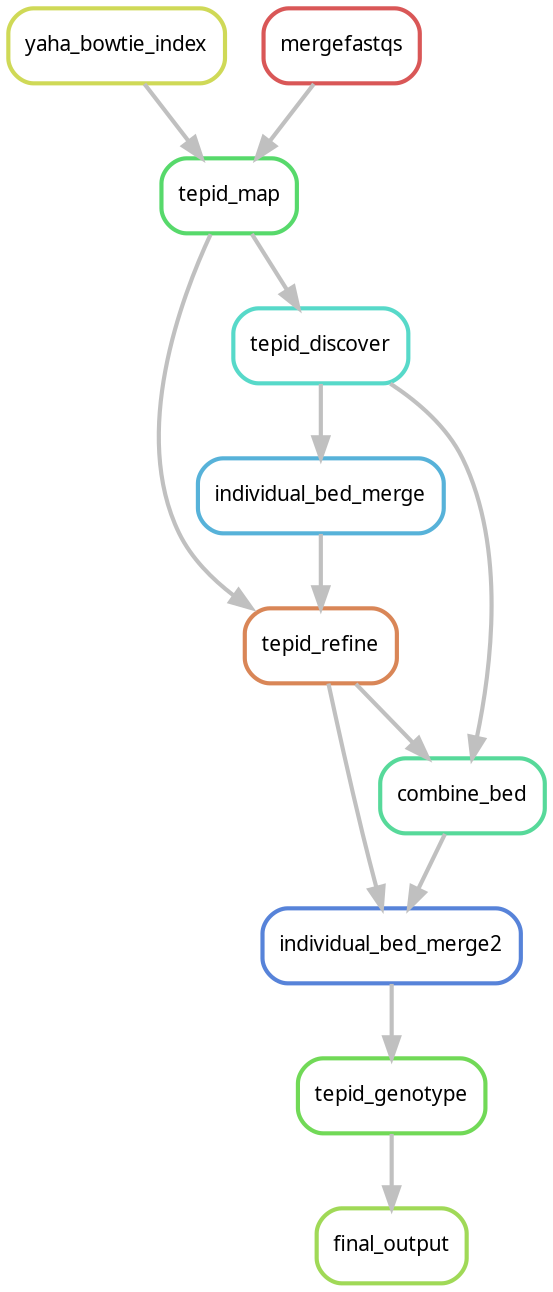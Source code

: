 digraph snakemake_dag {
    graph[bgcolor=white, margin=0];
    node[shape=box, style=rounded, fontname=sans,                 fontsize=10, penwidth=2];
    edge[penwidth=2, color=grey];
	0[label = "final_output", color = "0.24 0.6 0.85", style="rounded"];
	1[label = "tepid_genotype", color = "0.30 0.6 0.85", style="rounded"];
	2[label = "individual_bed_merge2", color = "0.61 0.6 0.85", style="rounded"];
	3[label = "combine_bed", color = "0.42 0.6 0.85", style="rounded"];
	4[label = "tepid_refine", color = "0.06 0.6 0.85", style="rounded"];
	5[label = "tepid_discover", color = "0.48 0.6 0.85", style="rounded"];
	6[label = "individual_bed_merge", color = "0.55 0.6 0.85", style="rounded"];
	7[label = "tepid_map", color = "0.36 0.6 0.85", style="rounded"];
	8[label = "yaha_bowtie_index", color = "0.18 0.6 0.85", style="rounded"];
	9[label = "mergefastqs", color = "0.00 0.6 0.85", style="rounded"];
	1 -> 0
	2 -> 1
	3 -> 2
	4 -> 2
	5 -> 3
	4 -> 3
	7 -> 4
	6 -> 4
	7 -> 5
	5 -> 6
	8 -> 7
	9 -> 7
}            
